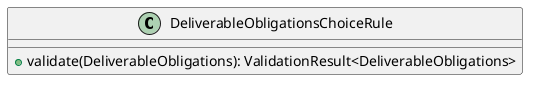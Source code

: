 @startuml

    class DeliverableObligationsChoiceRule [[DeliverableObligationsChoiceRule.html]] {
        +validate(DeliverableObligations): ValidationResult<DeliverableObligations>
    }

@enduml
